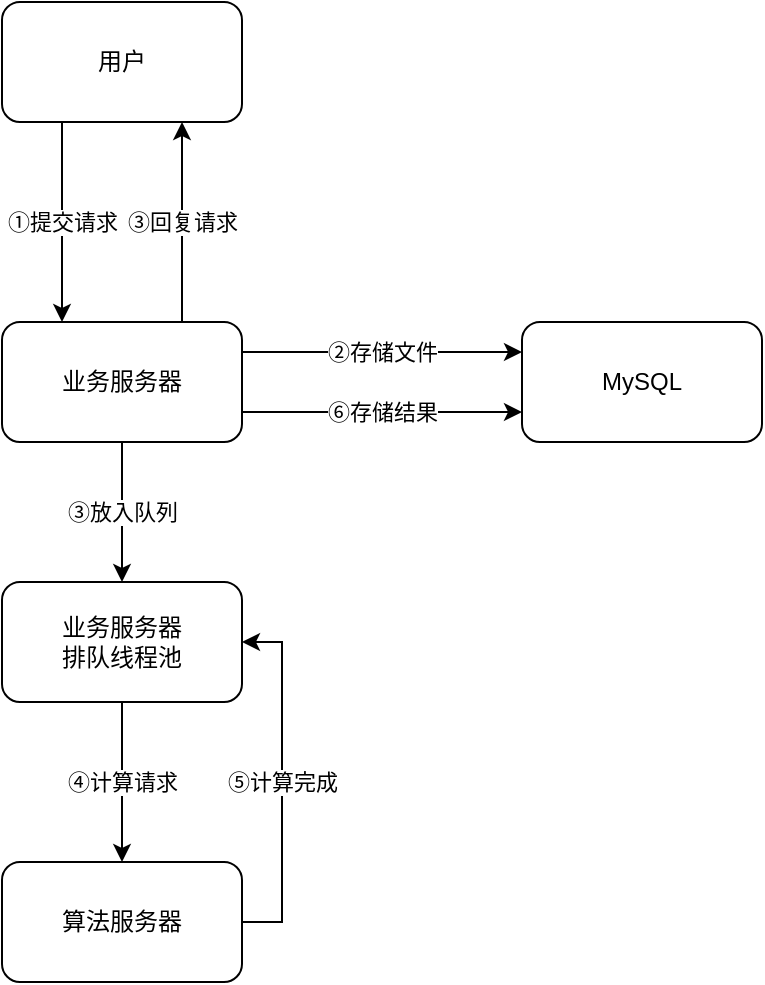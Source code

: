 <mxfile version="20.8.16" type="device"><diagram name="第 1 页" id="L81DXISvUZ1HZRSBj-oB"><mxGraphModel dx="1036" dy="606" grid="1" gridSize="10" guides="1" tooltips="1" connect="1" arrows="1" fold="1" page="1" pageScale="1" pageWidth="900" pageHeight="1600" math="0" shadow="0"><root><mxCell id="0"/><mxCell id="1" parent="0"/><mxCell id="FHu3CCD2PqmOAYK3mLZH-1" value="①提交请求" style="edgeStyle=orthogonalEdgeStyle;rounded=0;orthogonalLoop=1;jettySize=auto;html=1;exitX=0.25;exitY=1;exitDx=0;exitDy=0;entryX=0.25;entryY=0;entryDx=0;entryDy=0;" parent="1" source="IFGdiiFFfS5-1U01tFa1-1" target="IFGdiiFFfS5-1U01tFa1-2" edge="1"><mxGeometry relative="1" as="geometry"/></mxCell><mxCell id="IFGdiiFFfS5-1U01tFa1-1" value="用户" style="rounded=1;whiteSpace=wrap;html=1;" parent="1" vertex="1"><mxGeometry x="270" y="40" width="120" height="60" as="geometry"/></mxCell><mxCell id="IFGdiiFFfS5-1U01tFa1-7" value="②存储文件" style="edgeStyle=orthogonalEdgeStyle;rounded=0;orthogonalLoop=1;jettySize=auto;html=1;exitX=1;exitY=0.25;exitDx=0;exitDy=0;entryX=0;entryY=0.25;entryDx=0;entryDy=0;" parent="1" source="IFGdiiFFfS5-1U01tFa1-2" target="IFGdiiFFfS5-1U01tFa1-6" edge="1"><mxGeometry relative="1" as="geometry"/></mxCell><mxCell id="IFGdiiFFfS5-1U01tFa1-8" value="⑥存储结果" style="edgeStyle=orthogonalEdgeStyle;rounded=0;orthogonalLoop=1;jettySize=auto;html=1;exitX=1;exitY=0.75;exitDx=0;exitDy=0;entryX=0;entryY=0.75;entryDx=0;entryDy=0;" parent="1" source="IFGdiiFFfS5-1U01tFa1-2" target="IFGdiiFFfS5-1U01tFa1-6" edge="1"><mxGeometry relative="1" as="geometry"/></mxCell><mxCell id="IFGdiiFFfS5-1U01tFa1-13" value="③放入队列" style="edgeStyle=orthogonalEdgeStyle;rounded=0;orthogonalLoop=1;jettySize=auto;html=1;exitX=0.5;exitY=1;exitDx=0;exitDy=0;" parent="1" source="IFGdiiFFfS5-1U01tFa1-2" target="IFGdiiFFfS5-1U01tFa1-10" edge="1"><mxGeometry relative="1" as="geometry"/></mxCell><mxCell id="FHu3CCD2PqmOAYK3mLZH-3" value="③回复请求" style="edgeStyle=orthogonalEdgeStyle;rounded=0;orthogonalLoop=1;jettySize=auto;html=1;exitX=0.75;exitY=0;exitDx=0;exitDy=0;entryX=0.75;entryY=1;entryDx=0;entryDy=0;" parent="1" source="IFGdiiFFfS5-1U01tFa1-2" target="IFGdiiFFfS5-1U01tFa1-1" edge="1"><mxGeometry relative="1" as="geometry"/></mxCell><mxCell id="IFGdiiFFfS5-1U01tFa1-2" value="业务服务器" style="rounded=1;whiteSpace=wrap;html=1;" parent="1" vertex="1"><mxGeometry x="270" y="200" width="120" height="60" as="geometry"/></mxCell><mxCell id="IFGdiiFFfS5-1U01tFa1-21" value="⑤计算完成" style="edgeStyle=orthogonalEdgeStyle;rounded=0;orthogonalLoop=1;jettySize=auto;html=1;exitX=1;exitY=0.5;exitDx=0;exitDy=0;entryX=1;entryY=0.5;entryDx=0;entryDy=0;" parent="1" source="IFGdiiFFfS5-1U01tFa1-3" target="IFGdiiFFfS5-1U01tFa1-10" edge="1"><mxGeometry relative="1" as="geometry"/></mxCell><mxCell id="IFGdiiFFfS5-1U01tFa1-3" value="算法服务器" style="rounded=1;whiteSpace=wrap;html=1;" parent="1" vertex="1"><mxGeometry x="270" y="470" width="120" height="60" as="geometry"/></mxCell><mxCell id="IFGdiiFFfS5-1U01tFa1-6" value="MySQL" style="rounded=1;whiteSpace=wrap;html=1;" parent="1" vertex="1"><mxGeometry x="530" y="200" width="120" height="60" as="geometry"/></mxCell><mxCell id="IFGdiiFFfS5-1U01tFa1-14" value="④计算请求" style="edgeStyle=orthogonalEdgeStyle;rounded=0;orthogonalLoop=1;jettySize=auto;html=1;exitX=0.5;exitY=1;exitDx=0;exitDy=0;entryX=0.5;entryY=0;entryDx=0;entryDy=0;" parent="1" source="IFGdiiFFfS5-1U01tFa1-10" target="IFGdiiFFfS5-1U01tFa1-3" edge="1"><mxGeometry relative="1" as="geometry"><Array as="points"><mxPoint x="330" y="420"/><mxPoint x="330" y="420"/></Array></mxGeometry></mxCell><mxCell id="IFGdiiFFfS5-1U01tFa1-10" value="业务服务器&lt;br&gt;排队线程池" style="rounded=1;whiteSpace=wrap;html=1;" parent="1" vertex="1"><mxGeometry x="270" y="330" width="120" height="60" as="geometry"/></mxCell></root></mxGraphModel></diagram></mxfile>